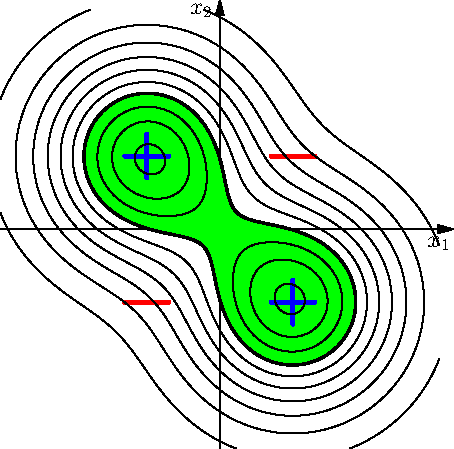 import graph;
import plain;
import contour;
size(8cm);
pair w = (1,2);
real a = -4;
real d = .3;
void plus(real x, real y) { draw( (x-d,y)--(x+d,y), p=blue+2 ); draw( (x,y-d)--(x,y+d), p=blue+2 ); }
void minus(real x, real y) { draw( (x-d,y)--(x+d,y), p=red+2 ); }
real k(pair p,pair q) { return exp(-length(p-q)^2/2); }
real f(pair p) { return k((-1,1),p)+k((1,-1),p); }
real f2(pair p) { return k((-1,1),p)+k((1,-1),p)-(k((1,1),p)+k((-1,-1),p)); }
guide[][] cg = contour(f,(-2,-2),(5,3),new real[]{.7});
draw(cg,p=black+2);
fill(cg,interior(cg,array(cg.length+1,green)));

plus(-1,1); plus(1,-1);
minus(-1,-1); minus(1,1);
real[] c = uniform(-1,1,20);

draw(contour(f,(-3,-3),(3,3),c));
xaxis("$x_1$",EndArrow);
yaxis("$x_2$",EndArrow);
